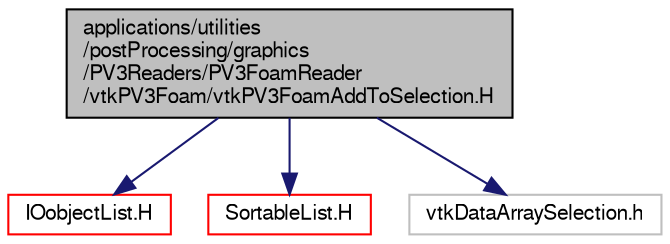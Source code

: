 digraph "applications/utilities/postProcessing/graphics/PV3Readers/PV3FoamReader/vtkPV3Foam/vtkPV3FoamAddToSelection.H"
{
  bgcolor="transparent";
  edge [fontname="FreeSans",fontsize="10",labelfontname="FreeSans",labelfontsize="10"];
  node [fontname="FreeSans",fontsize="10",shape=record];
  Node0 [label="applications/utilities\l/postProcessing/graphics\l/PV3Readers/PV3FoamReader\l/vtkPV3Foam/vtkPV3FoamAddToSelection.H",height=0.2,width=0.4,color="black", fillcolor="grey75", style="filled", fontcolor="black"];
  Node0 -> Node1 [color="midnightblue",fontsize="10",style="solid",fontname="FreeSans"];
  Node1 [label="IOobjectList.H",height=0.2,width=0.4,color="red",URL="$a09005.html"];
  Node0 -> Node65 [color="midnightblue",fontsize="10",style="solid",fontname="FreeSans"];
  Node65 [label="SortableList.H",height=0.2,width=0.4,color="red",URL="$a08738.html"];
  Node0 -> Node67 [color="midnightblue",fontsize="10",style="solid",fontname="FreeSans"];
  Node67 [label="vtkDataArraySelection.h",height=0.2,width=0.4,color="grey75"];
}
